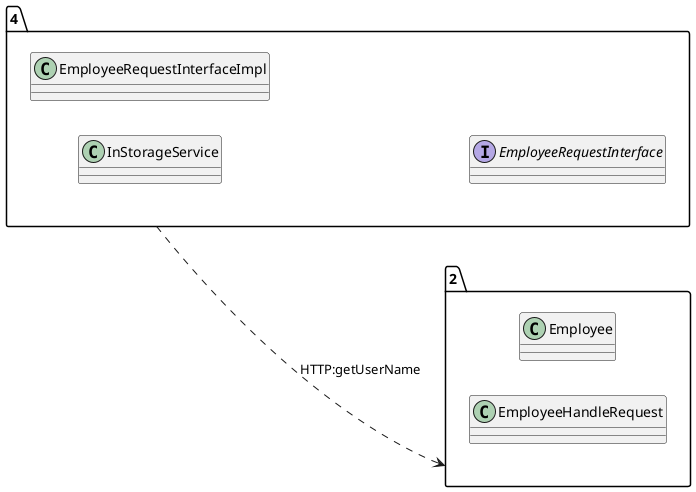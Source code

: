 @startuml 
allow_mixing
left to right direction
package "4"{
class InStorageService
class EmployeeRequestInterfaceImpl
interface EmployeeRequestInterface

}
package "2"{
class Employee
class EmployeeHandleRequest

}
"4" ..> "2":HTTP:getUserName
@enduml